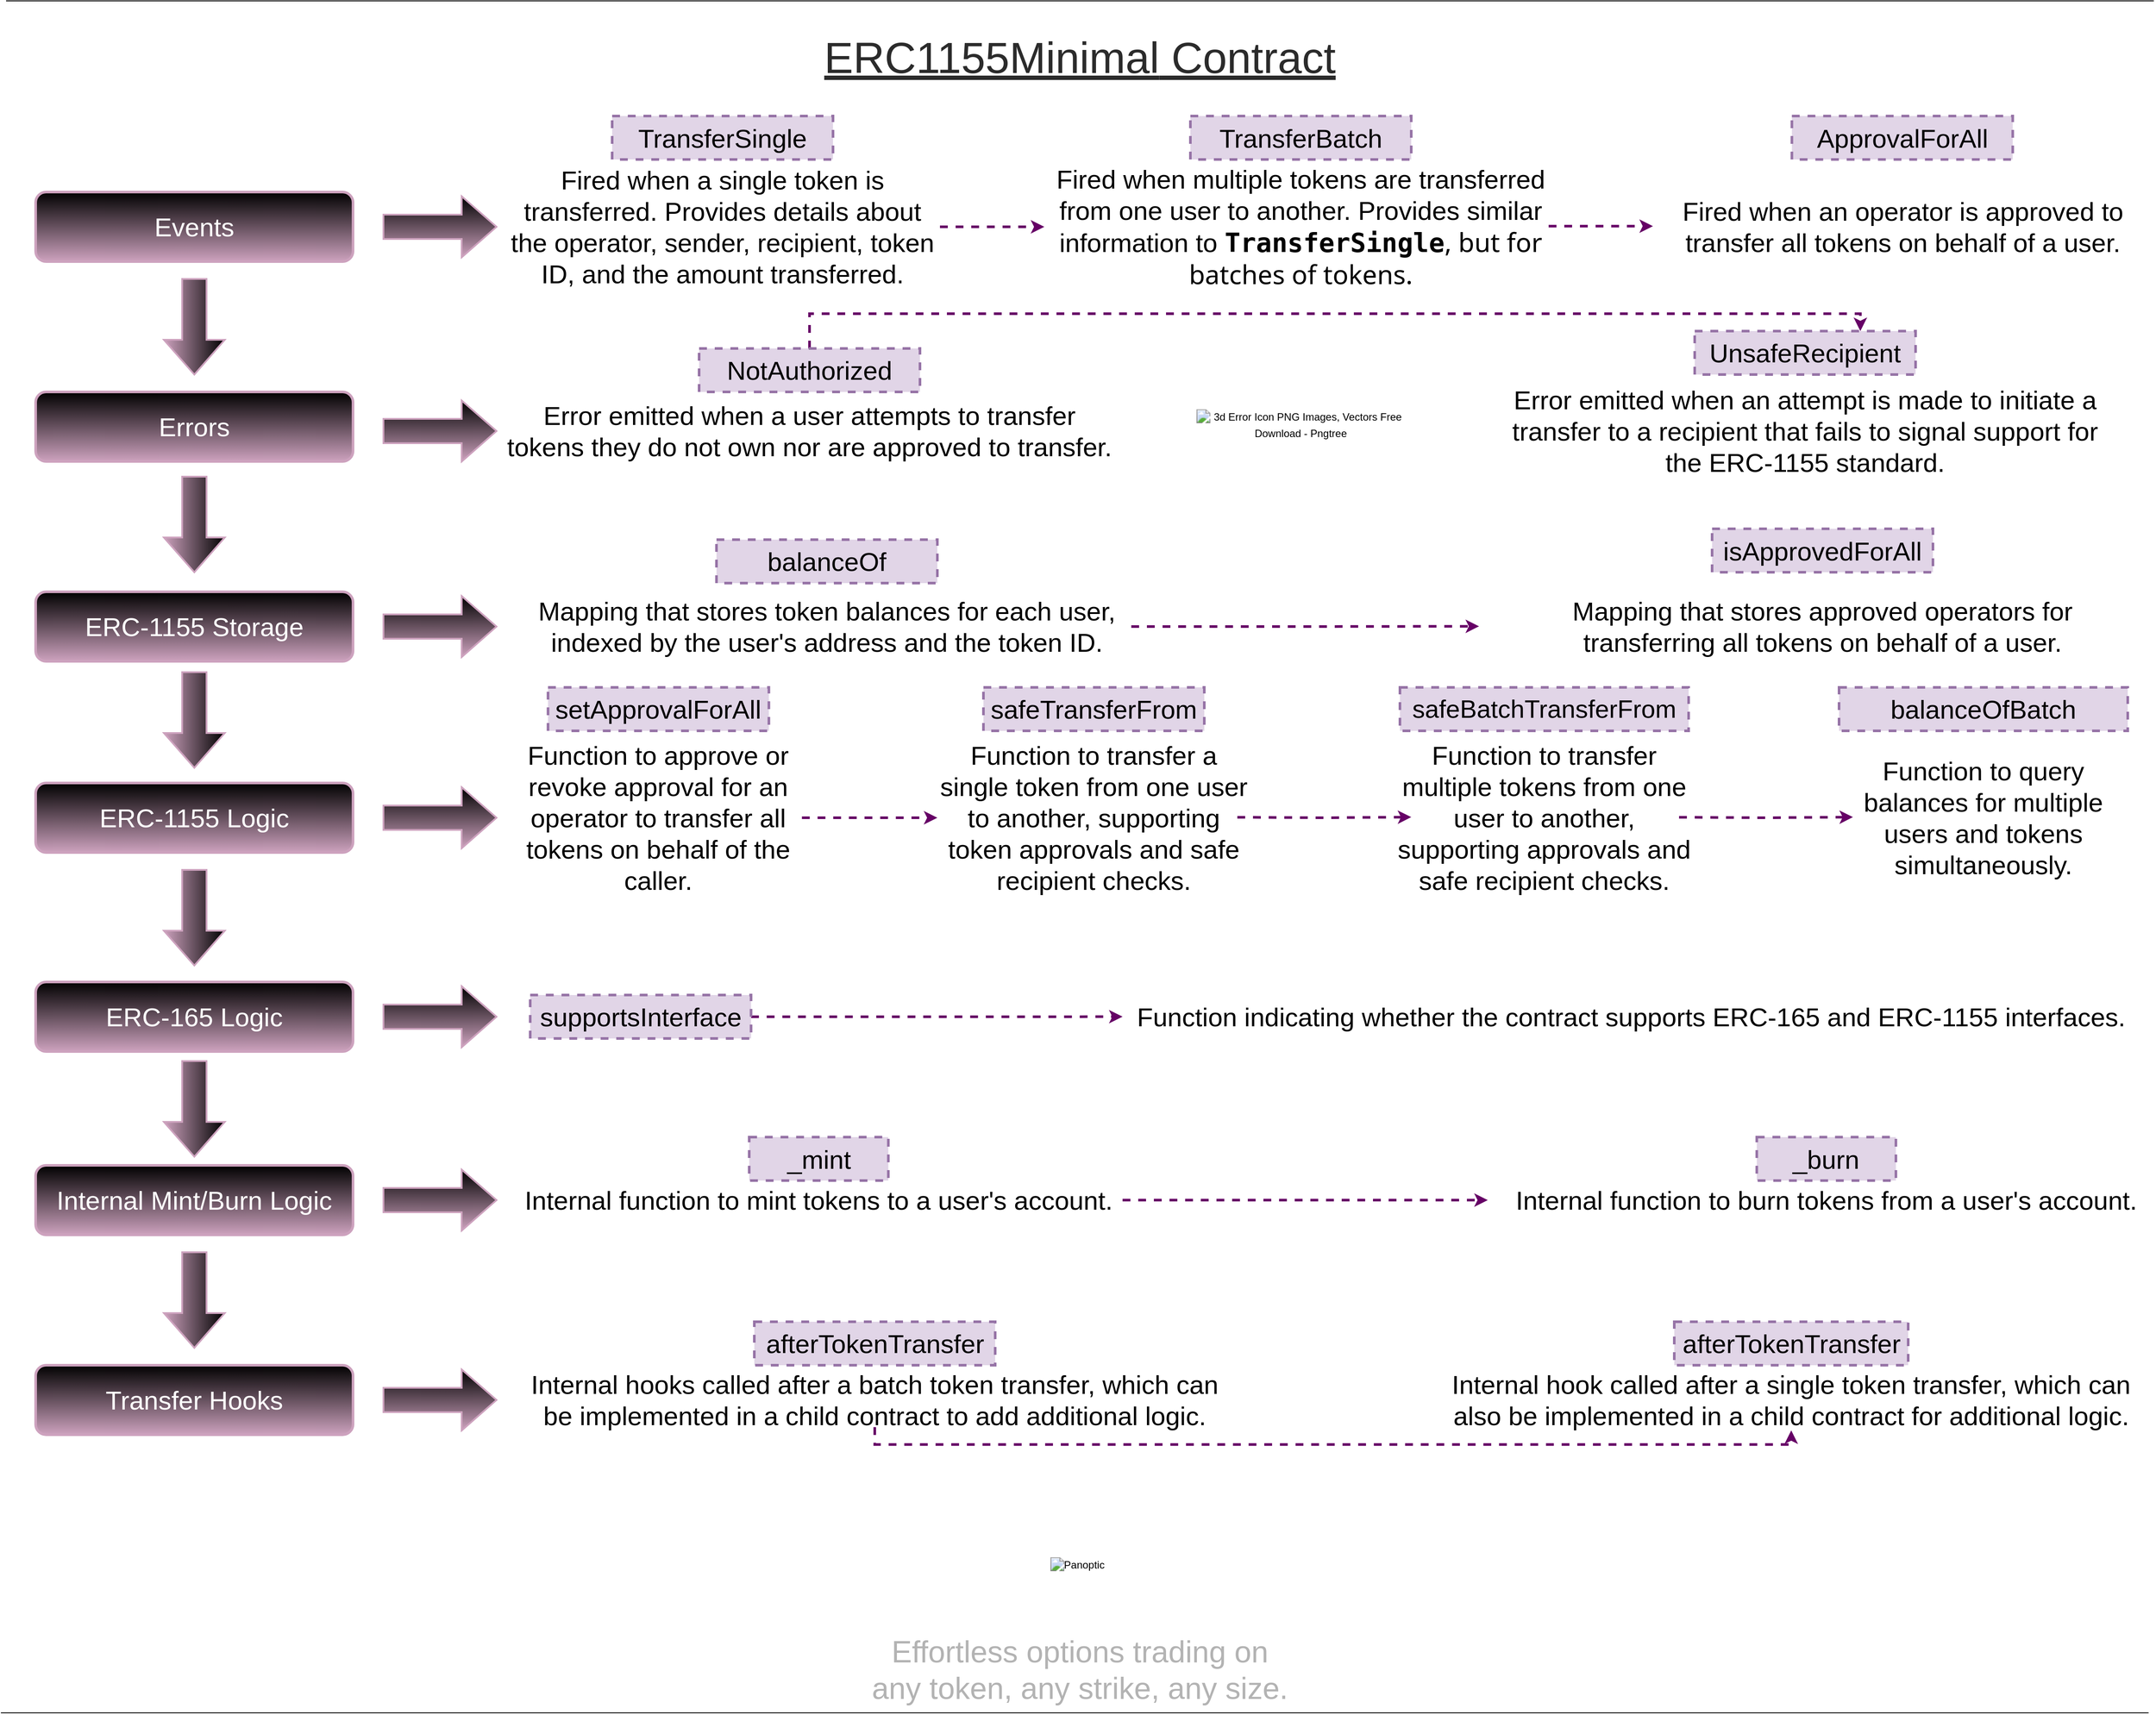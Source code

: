 <mxfile version="22.1.4" type="github">
  <diagram name="Página-1" id="RUMpiztHQp5-wmgeoceu">
    <mxGraphModel dx="2647" dy="1447" grid="1" gridSize="10" guides="1" tooltips="1" connect="1" arrows="1" fold="1" page="1" pageScale="1" pageWidth="827" pageHeight="1169" math="0" shadow="0">
      <root>
        <mxCell id="0" />
        <mxCell id="1" parent="0" />
        <mxCell id="-5qn54PH58xvQLjcYl3t-2" value="&lt;div style=&quot;&quot;&gt;&lt;div style=&quot;line-height: 19px;&quot;&gt;&lt;img alt=&quot;Panoptic&quot; src=&quot;https://code4rena.com/_next/image?url=https%3A%2F%2Fstorage.googleapis.com%2Fcdn-c4-uploads-v0%2Fuploads%2Fve7mSg8Pcp2.0&amp;amp;w=256&amp;amp;q=75&quot;&gt;&lt;br&gt;&lt;/div&gt;&lt;/div&gt;" style="text;html=1;strokeColor=none;fillColor=none;align=center;verticalAlign=middle;whiteSpace=wrap;rounded=0;" vertex="1" parent="1">
          <mxGeometry x="1108" y="1710.0" width="260" height="260" as="geometry" />
        </mxCell>
        <mxCell id="-5qn54PH58xvQLjcYl3t-3" value="&lt;font color=&quot;#b3b3b3&quot; style=&quot;font-size: 35px;&quot;&gt;Effortless options trading on any token, any strike, any size.&lt;/font&gt;" style="text;html=1;strokeColor=none;fillColor=none;align=center;verticalAlign=middle;whiteSpace=wrap;rounded=0;fontSize=11;fontFamily=Helvetica;fontColor=default;" vertex="1" parent="1">
          <mxGeometry x="998.75" y="1920" width="484" height="80" as="geometry" />
        </mxCell>
        <mxCell id="-5qn54PH58xvQLjcYl3t-4" value="&lt;font style=&quot;font-size: 30px;&quot;&gt;Events&lt;/font&gt;" style="text;html=1;strokeColor=#CDA2BE;fillColor=#000000;align=center;verticalAlign=middle;whiteSpace=wrap;rounded=1;gradientColor=#CDA2BE;strokeWidth=3;perimeterSpacing=2;shadow=0;dashed=0;fontColor=#FFFFFF;" vertex="1" parent="1">
          <mxGeometry x="40" y="260" width="365" height="80" as="geometry" />
        </mxCell>
        <mxCell id="-5qn54PH58xvQLjcYl3t-5" value="" style="html=1;shadow=0;dashed=0;align=center;verticalAlign=middle;shape=mxgraph.arrows2.arrow;dy=0.6;dx=40;direction=east;notch=0;rounded=1;fontFamily=Helvetica;fontSize=12;fontColor=#FFFFFF;fillColor=#000000;gradientColor=#CDA2BE;strokeColor=#CDA2BE;strokeWidth=2;" vertex="1" parent="1">
          <mxGeometry x="440" y="265" width="130" height="70" as="geometry" />
        </mxCell>
        <mxCell id="-5qn54PH58xvQLjcYl3t-111" style="edgeStyle=orthogonalEdgeStyle;shape=connector;rounded=0;orthogonalLoop=1;jettySize=auto;html=1;exitX=1;exitY=0.5;exitDx=0;exitDy=0;dashed=1;labelBackgroundColor=default;strokeColor=#660066;strokeWidth=3;align=center;verticalAlign=middle;fontFamily=Helvetica;fontSize=12;fontColor=#FFFFFF;endArrow=classic;" edge="1" parent="1" source="-5qn54PH58xvQLjcYl3t-6">
          <mxGeometry relative="1" as="geometry">
            <mxPoint x="1200" y="300" as="targetPoint" />
          </mxGeometry>
        </mxCell>
        <mxCell id="-5qn54PH58xvQLjcYl3t-6" value="&lt;font style=&quot;font-size: 30px;&quot;&gt; Fired when a single token is transferred. Provides details about the operator, sender, recipient, token ID, and the amount transferred.&lt;/font&gt;" style="text;html=1;strokeColor=none;fillColor=none;align=center;verticalAlign=middle;whiteSpace=wrap;rounded=0;fontSize=11;fontFamily=Helvetica;fontColor=default;" vertex="1" parent="1">
          <mxGeometry x="580" y="222.5" width="500" height="155" as="geometry" />
        </mxCell>
        <mxCell id="-5qn54PH58xvQLjcYl3t-8" value="&lt;div style=&quot;&quot;&gt;&lt;font style=&quot;font-size: 30px;&quot;&gt;TransferSingle&lt;/font&gt;&lt;br&gt;&lt;/div&gt;" style="rounded=0;whiteSpace=wrap;html=1;fontFamily=Helvetica;fontSize=11;fontColor=default;gradientColor=none;fillColor=#e1d5e7;align=center;dashed=1;strokeWidth=3;strokeColor=#9673a6;" vertex="1" parent="1">
          <mxGeometry x="703" y="172.5" width="254" height="50" as="geometry" />
        </mxCell>
        <mxCell id="-5qn54PH58xvQLjcYl3t-10" value="&lt;div style=&quot;&quot;&gt;&lt;div style=&quot;line-height: 19px;&quot;&gt;&lt;img alt=&quot;3d Error Icon PNG Images, Vectors Free Download - Pngtree&quot; src=&quot;https://encrypted-tbn0.gstatic.com/images?q=tbn:ANd9GcTNsc0tFVoRSz-FdeW8mVi-JW6qEYMs3pkCag&amp;amp;usqp=CAU&quot;&gt;&lt;br&gt;&lt;/div&gt;&lt;/div&gt;" style="text;html=1;strokeColor=none;fillColor=none;align=center;verticalAlign=middle;whiteSpace=wrap;rounded=0;" vertex="1" parent="1">
          <mxGeometry x="1374.25" y="430" width="241.5" height="195" as="geometry" />
        </mxCell>
        <mxCell id="-5qn54PH58xvQLjcYl3t-11" value="&lt;font style=&quot;&quot;&gt;&lt;font style=&quot;font-size: 50px;&quot;&gt;&lt;u style=&quot;&quot;&gt;ERC1155Minimal&lt;/u&gt;&lt;/font&gt;&lt;font size=&quot;1&quot; style=&quot;&quot;&gt;&lt;u style=&quot;font-size: 50px;&quot;&gt;&amp;nbsp;Contract&lt;/u&gt;&lt;/font&gt;&lt;br&gt;&lt;/font&gt;" style="text;html=1;strokeColor=none;fillColor=none;align=center;verticalAlign=middle;whiteSpace=wrap;rounded=0;fontColor=#2B2B2B;" vertex="1" parent="1">
          <mxGeometry x="786" y="70" width="909.5" height="70" as="geometry" />
        </mxCell>
        <mxCell id="-5qn54PH58xvQLjcYl3t-22" value="" style="html=1;shadow=0;dashed=0;align=center;verticalAlign=middle;shape=mxgraph.arrows2.arrow;dy=0.6;dx=40;direction=south;notch=0;rounded=1;fontFamily=Helvetica;fontSize=12;fontColor=#FFFFFF;fillColor=#000000;gradientColor=#CDA2BE;strokeColor=#CDA2BE;strokeWidth=2;" vertex="1" parent="1">
          <mxGeometry x="187.5" y="360" width="70" height="110" as="geometry" />
        </mxCell>
        <mxCell id="-5qn54PH58xvQLjcYl3t-23" value="&lt;font style=&quot;font-size: 30px;&quot;&gt;Errors&lt;/font&gt;" style="text;html=1;strokeColor=#CDA2BE;fillColor=#000000;align=center;verticalAlign=middle;whiteSpace=wrap;rounded=1;gradientColor=#CDA2BE;strokeWidth=3;perimeterSpacing=2;shadow=0;dashed=0;fontColor=#FFFFFF;" vertex="1" parent="1">
          <mxGeometry x="40" y="490" width="365" height="80" as="geometry" />
        </mxCell>
        <mxCell id="-5qn54PH58xvQLjcYl3t-24" value="" style="html=1;shadow=0;dashed=0;align=center;verticalAlign=middle;shape=mxgraph.arrows2.arrow;dy=0.6;dx=40;direction=east;notch=0;rounded=1;fontFamily=Helvetica;fontSize=12;fontColor=#FFFFFF;fillColor=#000000;gradientColor=#CDA2BE;strokeColor=#CDA2BE;strokeWidth=2;" vertex="1" parent="1">
          <mxGeometry x="440" y="500" width="130" height="70" as="geometry" />
        </mxCell>
        <mxCell id="-5qn54PH58xvQLjcYl3t-127" style="edgeStyle=orthogonalEdgeStyle;shape=connector;rounded=0;orthogonalLoop=1;jettySize=auto;html=1;exitX=0.5;exitY=0;exitDx=0;exitDy=0;entryX=0.75;entryY=0;entryDx=0;entryDy=0;dashed=1;labelBackgroundColor=default;strokeColor=#660066;strokeWidth=3;align=center;verticalAlign=middle;fontFamily=Helvetica;fontSize=11;fontColor=default;endArrow=classic;" edge="1" parent="1" source="-5qn54PH58xvQLjcYl3t-25" target="-5qn54PH58xvQLjcYl3t-119">
          <mxGeometry relative="1" as="geometry" />
        </mxCell>
        <mxCell id="-5qn54PH58xvQLjcYl3t-25" value="&lt;div style=&quot;&quot;&gt;&lt;font style=&quot;font-size: 30px;&quot;&gt;NotAuthorized&lt;/font&gt;&lt;br&gt;&lt;/div&gt;" style="rounded=0;whiteSpace=wrap;html=1;fontFamily=Helvetica;fontSize=11;fontColor=default;gradientColor=none;fillColor=#e1d5e7;align=center;dashed=1;strokeWidth=3;strokeColor=#9673a6;" vertex="1" parent="1">
          <mxGeometry x="803" y="440" width="254" height="50" as="geometry" />
        </mxCell>
        <mxCell id="-5qn54PH58xvQLjcYl3t-27" value="&lt;font style=&quot;font-size: 30px;&quot;&gt;Error emitted when a user attempts to transfer tokens they do not own nor are approved to transfer.&lt;/font&gt;" style="text;html=1;strokeColor=none;fillColor=none;align=center;verticalAlign=middle;whiteSpace=wrap;rounded=0;fontSize=11;fontFamily=Helvetica;fontColor=default;" vertex="1" parent="1">
          <mxGeometry x="580" y="495" width="700" height="80" as="geometry" />
        </mxCell>
        <mxCell id="-5qn54PH58xvQLjcYl3t-107" value="" style="endArrow=none;html=1;rounded=0;" edge="1" parent="1">
          <mxGeometry relative="1" as="geometry">
            <mxPoint y="2010" as="sourcePoint" />
            <mxPoint x="2470" y="2010" as="targetPoint" />
          </mxGeometry>
        </mxCell>
        <mxCell id="-5qn54PH58xvQLjcYl3t-108" value="" style="resizable=0;html=1;whiteSpace=wrap;align=right;verticalAlign=bottom;" connectable="0" vertex="1" parent="-5qn54PH58xvQLjcYl3t-107">
          <mxGeometry x="1" relative="1" as="geometry" />
        </mxCell>
        <mxCell id="-5qn54PH58xvQLjcYl3t-109" value="" style="endArrow=none;html=1;rounded=0;" edge="1" parent="1">
          <mxGeometry relative="1" as="geometry">
            <mxPoint x="6" y="40" as="sourcePoint" />
            <mxPoint x="2476" y="40" as="targetPoint" />
          </mxGeometry>
        </mxCell>
        <mxCell id="-5qn54PH58xvQLjcYl3t-110" value="" style="resizable=0;html=1;whiteSpace=wrap;align=right;verticalAlign=bottom;" connectable="0" vertex="1" parent="-5qn54PH58xvQLjcYl3t-109">
          <mxGeometry x="1" relative="1" as="geometry" />
        </mxCell>
        <mxCell id="-5qn54PH58xvQLjcYl3t-112" value="&lt;font style=&quot;font-size: 30px;&quot;&gt; Fired when multiple tokens are transferred from one user to another. Provides similar information to &lt;code style=&quot;border: 0px solid rgb(217, 217, 227); box-sizing: border-box; --tw-border-spacing-x: 0; --tw-border-spacing-y: 0; --tw-translate-x: 0; --tw-translate-y: 0; --tw-rotate: 0; --tw-skew-x: 0; --tw-skew-y: 0; --tw-scale-x: 1; --tw-scale-y: 1; --tw-pan-x: ; --tw-pan-y: ; --tw-pinch-zoom: ; --tw-scroll-snap-strictness: proximity; --tw-gradient-from-position: ; --tw-gradient-via-position: ; --tw-gradient-to-position: ; --tw-ordinal: ; --tw-slashed-zero: ; --tw-numeric-figure: ; --tw-numeric-spacing: ; --tw-numeric-fraction: ; --tw-ring-inset: ; --tw-ring-offset-width: 0px; --tw-ring-offset-color: #fff; --tw-ring-color: rgba(69,89,164,.5); --tw-ring-offset-shadow: 0 0 transparent; --tw-ring-shadow: 0 0 transparent; --tw-shadow: 0 0 transparent; --tw-shadow-colored: 0 0 transparent; --tw-blur: ; --tw-brightness: ; --tw-contrast: ; --tw-grayscale: ; --tw-hue-rotate: ; --tw-invert: ; --tw-saturate: ; --tw-sepia: ; --tw-drop-shadow: ; --tw-backdrop-blur: ; --tw-backdrop-brightness: ; --tw-backdrop-contrast: ; --tw-backdrop-grayscale: ; --tw-backdrop-hue-rotate: ; --tw-backdrop-invert: ; --tw-backdrop-opacity: ; --tw-backdrop-saturate: ; --tw-backdrop-sepia: ; font-weight: 600; text-align: left; font-family: &amp;quot;Söhne Mono&amp;quot;, Monaco, &amp;quot;Andale Mono&amp;quot;, &amp;quot;Ubuntu Mono&amp;quot;, monospace !important;&quot;&gt;TransferSingle&lt;/code&gt;&lt;span style=&quot;font-family: Söhne, ui-sans-serif, system-ui, -apple-system, &amp;quot;Segoe UI&amp;quot;, Roboto, Ubuntu, Cantarell, &amp;quot;Noto Sans&amp;quot;, sans-serif, &amp;quot;Helvetica Neue&amp;quot;, Arial, &amp;quot;Apple Color Emoji&amp;quot;, &amp;quot;Segoe UI Emoji&amp;quot;, &amp;quot;Segoe UI Symbol&amp;quot;, &amp;quot;Noto Color Emoji&amp;quot;; text-align: left;&quot;&gt;, but for batches of tokens.&lt;/span&gt;&lt;/font&gt;" style="text;html=1;strokeColor=none;fillColor=none;align=center;verticalAlign=middle;whiteSpace=wrap;rounded=0;fontSize=11;fontFamily=Helvetica;fontColor=default;" vertex="1" parent="1">
          <mxGeometry x="1210" y="227.5" width="570" height="145" as="geometry" />
        </mxCell>
        <mxCell id="-5qn54PH58xvQLjcYl3t-113" value="&lt;div style=&quot;&quot;&gt;&lt;font style=&quot;font-size: 30px;&quot;&gt;TransferBatch&lt;/font&gt;&lt;br&gt;&lt;/div&gt;" style="rounded=0;whiteSpace=wrap;html=1;fontFamily=Helvetica;fontSize=11;fontColor=default;gradientColor=none;fillColor=#e1d5e7;align=center;dashed=1;strokeWidth=3;strokeColor=#9673a6;" vertex="1" parent="1">
          <mxGeometry x="1368" y="172.5" width="254" height="50" as="geometry" />
        </mxCell>
        <mxCell id="-5qn54PH58xvQLjcYl3t-115" style="edgeStyle=orthogonalEdgeStyle;shape=connector;rounded=0;orthogonalLoop=1;jettySize=auto;html=1;exitX=1;exitY=0.5;exitDx=0;exitDy=0;dashed=1;labelBackgroundColor=default;strokeColor=#660066;strokeWidth=3;align=center;verticalAlign=middle;fontFamily=Helvetica;fontSize=12;fontColor=#FFFFFF;endArrow=classic;" edge="1" parent="1">
          <mxGeometry relative="1" as="geometry">
            <mxPoint x="1900" y="299.23" as="targetPoint" />
            <mxPoint x="1780" y="299.23" as="sourcePoint" />
          </mxGeometry>
        </mxCell>
        <mxCell id="-5qn54PH58xvQLjcYl3t-116" value="&lt;font style=&quot;font-size: 30px;&quot;&gt; Fired when an operator is approved to transfer all tokens on behalf of a user.&lt;/font&gt;" style="text;html=1;strokeColor=none;fillColor=none;align=center;verticalAlign=middle;whiteSpace=wrap;rounded=0;fontSize=11;fontFamily=Helvetica;fontColor=default;" vertex="1" parent="1">
          <mxGeometry x="1913.5" y="258.75" width="546.5" height="82.5" as="geometry" />
        </mxCell>
        <mxCell id="-5qn54PH58xvQLjcYl3t-117" value="&lt;div style=&quot;&quot;&gt;&lt;font style=&quot;font-size: 30px;&quot;&gt;ApprovalForAll&lt;/font&gt;&lt;br&gt;&lt;/div&gt;" style="rounded=0;whiteSpace=wrap;html=1;fontFamily=Helvetica;fontSize=11;fontColor=default;gradientColor=none;fillColor=#e1d5e7;align=center;dashed=1;strokeWidth=3;strokeColor=#9673a6;" vertex="1" parent="1">
          <mxGeometry x="2059.75" y="172.5" width="254" height="50" as="geometry" />
        </mxCell>
        <mxCell id="-5qn54PH58xvQLjcYl3t-118" value="&lt;font style=&quot;font-size: 30px;&quot;&gt;Error emitted when an attempt is made to initiate a transfer to a recipient that fails to signal support for the ERC-1155 standard.&lt;/font&gt;" style="text;html=1;strokeColor=none;fillColor=none;align=center;verticalAlign=middle;whiteSpace=wrap;rounded=0;fontSize=11;fontFamily=Helvetica;fontColor=default;" vertex="1" parent="1">
          <mxGeometry x="1720" y="482.5" width="710" height="105" as="geometry" />
        </mxCell>
        <mxCell id="-5qn54PH58xvQLjcYl3t-119" value="&lt;div style=&quot;&quot;&gt;&lt;font style=&quot;font-size: 30px;&quot;&gt;UnsafeRecipient&lt;/font&gt;&lt;br&gt;&lt;/div&gt;" style="rounded=0;whiteSpace=wrap;html=1;fontFamily=Helvetica;fontSize=11;fontColor=default;gradientColor=none;fillColor=#e1d5e7;align=center;dashed=1;strokeWidth=3;strokeColor=#9673a6;" vertex="1" parent="1">
          <mxGeometry x="1948" y="420" width="254" height="50" as="geometry" />
        </mxCell>
        <mxCell id="-5qn54PH58xvQLjcYl3t-120" value="" style="html=1;shadow=0;dashed=0;align=center;verticalAlign=middle;shape=mxgraph.arrows2.arrow;dy=0.6;dx=40;direction=south;notch=0;rounded=1;fontFamily=Helvetica;fontSize=12;fontColor=#FFFFFF;fillColor=#000000;gradientColor=#CDA2BE;strokeColor=#CDA2BE;strokeWidth=2;" vertex="1" parent="1">
          <mxGeometry x="187.5" y="587.5" width="70" height="110" as="geometry" />
        </mxCell>
        <mxCell id="-5qn54PH58xvQLjcYl3t-121" value="&lt;font style=&quot;font-size: 30px;&quot;&gt;ERC-1155 Storage&lt;/font&gt;" style="text;html=1;strokeColor=#CDA2BE;fillColor=#000000;align=center;verticalAlign=middle;whiteSpace=wrap;rounded=1;gradientColor=#CDA2BE;strokeWidth=3;perimeterSpacing=2;shadow=0;dashed=0;fontColor=#FFFFFF;" vertex="1" parent="1">
          <mxGeometry x="40" y="720" width="365" height="80" as="geometry" />
        </mxCell>
        <mxCell id="-5qn54PH58xvQLjcYl3t-122" value="" style="html=1;shadow=0;dashed=0;align=center;verticalAlign=middle;shape=mxgraph.arrows2.arrow;dy=0.6;dx=40;direction=east;notch=0;rounded=1;fontFamily=Helvetica;fontSize=12;fontColor=#FFFFFF;fillColor=#000000;gradientColor=#CDA2BE;strokeColor=#CDA2BE;strokeWidth=2;" vertex="1" parent="1">
          <mxGeometry x="440" y="725" width="130" height="70" as="geometry" />
        </mxCell>
        <mxCell id="-5qn54PH58xvQLjcYl3t-123" value="&lt;div style=&quot;&quot;&gt;&lt;font style=&quot;font-size: 30px;&quot;&gt;balanceOf&lt;/font&gt;&lt;br&gt;&lt;/div&gt;" style="rounded=0;whiteSpace=wrap;html=1;fontFamily=Helvetica;fontSize=11;fontColor=default;gradientColor=none;fillColor=#e1d5e7;align=center;dashed=1;strokeWidth=3;strokeColor=#9673a6;" vertex="1" parent="1">
          <mxGeometry x="823" y="660" width="254" height="50" as="geometry" />
        </mxCell>
        <mxCell id="-5qn54PH58xvQLjcYl3t-125" style="edgeStyle=orthogonalEdgeStyle;shape=connector;rounded=0;orthogonalLoop=1;jettySize=auto;html=1;exitX=1;exitY=0.5;exitDx=0;exitDy=0;dashed=1;labelBackgroundColor=default;strokeColor=#660066;strokeWidth=3;align=center;verticalAlign=middle;fontFamily=Helvetica;fontSize=11;fontColor=default;endArrow=classic;" edge="1" parent="1" source="-5qn54PH58xvQLjcYl3t-124">
          <mxGeometry relative="1" as="geometry">
            <mxPoint x="1700" y="759.692" as="targetPoint" />
          </mxGeometry>
        </mxCell>
        <mxCell id="-5qn54PH58xvQLjcYl3t-124" value="&lt;font style=&quot;font-size: 30px;&quot;&gt;Mapping that stores token balances for each user, indexed by the user&#39;s address and the token ID.&lt;/font&gt;" style="text;html=1;strokeColor=none;fillColor=none;align=center;verticalAlign=middle;whiteSpace=wrap;rounded=0;fontSize=11;fontFamily=Helvetica;fontColor=default;" vertex="1" parent="1">
          <mxGeometry x="600" y="720" width="700" height="80" as="geometry" />
        </mxCell>
        <mxCell id="-5qn54PH58xvQLjcYl3t-126" value="&lt;font style=&quot;font-size: 30px;&quot;&gt;Mapping that stores approved operators for transferring all tokens on behalf of a user.&lt;/font&gt;" style="text;html=1;strokeColor=none;fillColor=none;align=center;verticalAlign=middle;whiteSpace=wrap;rounded=0;fontSize=11;fontFamily=Helvetica;fontColor=default;" vertex="1" parent="1">
          <mxGeometry x="1740" y="707.5" width="710" height="105" as="geometry" />
        </mxCell>
        <mxCell id="-5qn54PH58xvQLjcYl3t-128" value="&lt;div style=&quot;&quot;&gt;&lt;font style=&quot;font-size: 30px;&quot;&gt;isApprovedForAll&lt;/font&gt;&lt;br&gt;&lt;/div&gt;" style="rounded=0;whiteSpace=wrap;html=1;fontFamily=Helvetica;fontSize=11;fontColor=default;gradientColor=none;fillColor=#e1d5e7;align=center;dashed=1;strokeWidth=3;strokeColor=#9673a6;" vertex="1" parent="1">
          <mxGeometry x="1968" y="647.5" width="254" height="50" as="geometry" />
        </mxCell>
        <mxCell id="-5qn54PH58xvQLjcYl3t-129" value="" style="html=1;shadow=0;dashed=0;align=center;verticalAlign=middle;shape=mxgraph.arrows2.arrow;dy=0.6;dx=40;direction=south;notch=0;rounded=1;fontFamily=Helvetica;fontSize=12;fontColor=#FFFFFF;fillColor=#000000;gradientColor=#CDA2BE;strokeColor=#CDA2BE;strokeWidth=2;" vertex="1" parent="1">
          <mxGeometry x="187.5" y="812.5" width="70" height="110" as="geometry" />
        </mxCell>
        <mxCell id="-5qn54PH58xvQLjcYl3t-130" value="&lt;font style=&quot;font-size: 30px;&quot;&gt;ERC-1155 Logic&lt;/font&gt;" style="text;html=1;strokeColor=#CDA2BE;fillColor=#000000;align=center;verticalAlign=middle;whiteSpace=wrap;rounded=1;gradientColor=#CDA2BE;strokeWidth=3;perimeterSpacing=2;shadow=0;dashed=0;fontColor=#FFFFFF;" vertex="1" parent="1">
          <mxGeometry x="40" y="940" width="365" height="80" as="geometry" />
        </mxCell>
        <mxCell id="-5qn54PH58xvQLjcYl3t-131" value="" style="html=1;shadow=0;dashed=0;align=center;verticalAlign=middle;shape=mxgraph.arrows2.arrow;dy=0.6;dx=40;direction=east;notch=0;rounded=1;fontFamily=Helvetica;fontSize=12;fontColor=#FFFFFF;fillColor=#000000;gradientColor=#CDA2BE;strokeColor=#CDA2BE;strokeWidth=2;" vertex="1" parent="1">
          <mxGeometry x="440" y="945" width="130" height="70" as="geometry" />
        </mxCell>
        <mxCell id="-5qn54PH58xvQLjcYl3t-134" style="edgeStyle=orthogonalEdgeStyle;shape=connector;rounded=0;orthogonalLoop=1;jettySize=auto;html=1;exitX=1;exitY=0.5;exitDx=0;exitDy=0;dashed=1;labelBackgroundColor=default;strokeColor=#660066;strokeWidth=3;align=center;verticalAlign=middle;fontFamily=Helvetica;fontSize=11;fontColor=default;endArrow=classic;entryX=0;entryY=0.5;entryDx=0;entryDy=0;" edge="1" parent="1" source="-5qn54PH58xvQLjcYl3t-132" target="-5qn54PH58xvQLjcYl3t-135">
          <mxGeometry relative="1" as="geometry">
            <mxPoint x="1040" y="980" as="targetPoint" />
          </mxGeometry>
        </mxCell>
        <mxCell id="-5qn54PH58xvQLjcYl3t-132" value="&lt;font style=&quot;font-size: 30px;&quot;&gt;Function to approve or revoke approval for an operator to transfer all tokens on behalf of the caller.&lt;/font&gt;" style="text;html=1;strokeColor=none;fillColor=none;align=center;verticalAlign=middle;whiteSpace=wrap;rounded=0;fontSize=11;fontFamily=Helvetica;fontColor=default;" vertex="1" parent="1">
          <mxGeometry x="591.25" y="892.5" width="330" height="175" as="geometry" />
        </mxCell>
        <mxCell id="-5qn54PH58xvQLjcYl3t-133" value="&lt;div style=&quot;&quot;&gt;&lt;font style=&quot;font-size: 30px;&quot;&gt;setApprovalForAll&lt;/font&gt;&lt;br&gt;&lt;/div&gt;" style="rounded=0;whiteSpace=wrap;html=1;fontFamily=Helvetica;fontSize=11;fontColor=default;gradientColor=none;fillColor=#e1d5e7;align=center;dashed=1;strokeWidth=3;strokeColor=#9673a6;" vertex="1" parent="1">
          <mxGeometry x="629.25" y="830" width="254" height="50" as="geometry" />
        </mxCell>
        <mxCell id="-5qn54PH58xvQLjcYl3t-135" value="&lt;font style=&quot;font-size: 30px;&quot;&gt;Function to transfer a single token from one user to another, supporting token approvals and safe recipient checks.&lt;/font&gt;" style="text;html=1;strokeColor=none;fillColor=none;align=center;verticalAlign=middle;whiteSpace=wrap;rounded=0;fontSize=11;fontFamily=Helvetica;fontColor=default;" vertex="1" parent="1">
          <mxGeometry x="1077" y="892.5" width="360" height="175" as="geometry" />
        </mxCell>
        <mxCell id="-5qn54PH58xvQLjcYl3t-136" value="&lt;div style=&quot;&quot;&gt;&lt;font style=&quot;font-size: 30px;&quot;&gt;safeTransferFrom&lt;/font&gt;&lt;br&gt;&lt;/div&gt;" style="rounded=0;whiteSpace=wrap;html=1;fontFamily=Helvetica;fontSize=11;fontColor=default;gradientColor=none;fillColor=#e1d5e7;align=center;dashed=1;strokeWidth=3;strokeColor=#9673a6;" vertex="1" parent="1">
          <mxGeometry x="1130" y="830" width="254" height="50" as="geometry" />
        </mxCell>
        <mxCell id="-5qn54PH58xvQLjcYl3t-139" value="&lt;font style=&quot;font-size: 30px;&quot;&gt;Function to transfer multiple tokens from one user to another, supporting approvals and safe recipient checks.&lt;/font&gt;" style="text;html=1;strokeColor=none;fillColor=none;align=center;verticalAlign=middle;whiteSpace=wrap;rounded=0;fontSize=11;fontFamily=Helvetica;fontColor=default;" vertex="1" parent="1">
          <mxGeometry x="1600" y="892.5" width="350" height="175" as="geometry" />
        </mxCell>
        <mxCell id="-5qn54PH58xvQLjcYl3t-141" value="&lt;div style=&quot;&quot;&gt;&lt;font style=&quot;font-size: 29px;&quot;&gt;safeBatchTransferFrom&lt;/font&gt;&lt;br&gt;&lt;/div&gt;" style="rounded=0;whiteSpace=wrap;html=1;fontFamily=Helvetica;fontSize=11;fontColor=default;gradientColor=none;fillColor=#e1d5e7;align=center;dashed=1;strokeWidth=3;strokeColor=#9673a6;" vertex="1" parent="1">
          <mxGeometry x="1609" y="830" width="332" height="50" as="geometry" />
        </mxCell>
        <mxCell id="-5qn54PH58xvQLjcYl3t-142" style="edgeStyle=orthogonalEdgeStyle;shape=connector;rounded=0;orthogonalLoop=1;jettySize=auto;html=1;exitX=1;exitY=0.5;exitDx=0;exitDy=0;dashed=1;labelBackgroundColor=default;strokeColor=#660066;strokeWidth=3;align=center;verticalAlign=middle;fontFamily=Helvetica;fontSize=11;fontColor=default;endArrow=classic;" edge="1" parent="1">
          <mxGeometry relative="1" as="geometry">
            <mxPoint x="2130" y="979.23" as="targetPoint" />
            <mxPoint x="1930" y="979.46" as="sourcePoint" />
          </mxGeometry>
        </mxCell>
        <mxCell id="-5qn54PH58xvQLjcYl3t-143" value="&lt;font style=&quot;font-size: 30px;&quot;&gt;Function to query balances for multiple users and tokens simultaneously.&lt;/font&gt;" style="text;html=1;strokeColor=none;fillColor=none;align=center;verticalAlign=middle;whiteSpace=wrap;rounded=0;fontSize=11;fontFamily=Helvetica;fontColor=default;" vertex="1" parent="1">
          <mxGeometry x="2140" y="890" width="280" height="180" as="geometry" />
        </mxCell>
        <mxCell id="-5qn54PH58xvQLjcYl3t-144" value="&lt;div style=&quot;&quot;&gt;&lt;font style=&quot;font-size: 30px;&quot;&gt;balanceOfBatch&lt;/font&gt;&lt;br&gt;&lt;/div&gt;" style="rounded=0;whiteSpace=wrap;html=1;fontFamily=Helvetica;fontSize=11;fontColor=default;gradientColor=none;fillColor=#e1d5e7;align=center;dashed=1;strokeWidth=3;strokeColor=#9673a6;" vertex="1" parent="1">
          <mxGeometry x="2114" y="830" width="332" height="50" as="geometry" />
        </mxCell>
        <mxCell id="-5qn54PH58xvQLjcYl3t-145" style="edgeStyle=orthogonalEdgeStyle;shape=connector;rounded=0;orthogonalLoop=1;jettySize=auto;html=1;exitX=1;exitY=0.5;exitDx=0;exitDy=0;dashed=1;labelBackgroundColor=default;strokeColor=#660066;strokeWidth=3;align=center;verticalAlign=middle;fontFamily=Helvetica;fontSize=11;fontColor=default;endArrow=classic;" edge="1" parent="1">
          <mxGeometry relative="1" as="geometry">
            <mxPoint x="1622" y="979.23" as="targetPoint" />
            <mxPoint x="1422" y="979.46" as="sourcePoint" />
          </mxGeometry>
        </mxCell>
        <mxCell id="-5qn54PH58xvQLjcYl3t-146" value="" style="html=1;shadow=0;dashed=0;align=center;verticalAlign=middle;shape=mxgraph.arrows2.arrow;dy=0.6;dx=40;direction=south;notch=0;rounded=1;fontFamily=Helvetica;fontSize=12;fontColor=#FFFFFF;fillColor=#000000;gradientColor=#CDA2BE;strokeColor=#CDA2BE;strokeWidth=2;" vertex="1" parent="1">
          <mxGeometry x="187.5" y="1040" width="70" height="110" as="geometry" />
        </mxCell>
        <mxCell id="-5qn54PH58xvQLjcYl3t-147" value="&lt;font style=&quot;font-size: 30px;&quot;&gt;ERC-165 Logic&lt;/font&gt;" style="text;html=1;strokeColor=#CDA2BE;fillColor=#000000;align=center;verticalAlign=middle;whiteSpace=wrap;rounded=1;gradientColor=#CDA2BE;strokeWidth=3;perimeterSpacing=2;shadow=0;dashed=0;fontColor=#FFFFFF;" vertex="1" parent="1">
          <mxGeometry x="40" y="1169" width="365" height="80" as="geometry" />
        </mxCell>
        <mxCell id="-5qn54PH58xvQLjcYl3t-148" value="" style="html=1;shadow=0;dashed=0;align=center;verticalAlign=middle;shape=mxgraph.arrows2.arrow;dy=0.6;dx=40;direction=east;notch=0;rounded=1;fontFamily=Helvetica;fontSize=12;fontColor=#FFFFFF;fillColor=#000000;gradientColor=#CDA2BE;strokeColor=#CDA2BE;strokeWidth=2;" vertex="1" parent="1">
          <mxGeometry x="440" y="1174" width="130" height="70" as="geometry" />
        </mxCell>
        <mxCell id="-5qn54PH58xvQLjcYl3t-150" style="edgeStyle=orthogonalEdgeStyle;shape=connector;rounded=0;orthogonalLoop=1;jettySize=auto;html=1;exitX=1;exitY=0.5;exitDx=0;exitDy=0;dashed=1;labelBackgroundColor=default;strokeColor=#660066;strokeWidth=3;align=center;verticalAlign=middle;fontFamily=Helvetica;fontSize=11;fontColor=default;endArrow=classic;" edge="1" parent="1" source="-5qn54PH58xvQLjcYl3t-149">
          <mxGeometry relative="1" as="geometry">
            <mxPoint x="1290" y="1208.923" as="targetPoint" />
          </mxGeometry>
        </mxCell>
        <mxCell id="-5qn54PH58xvQLjcYl3t-149" value="&lt;div style=&quot;&quot;&gt;&lt;font style=&quot;font-size: 30px;&quot;&gt;supportsInterface&lt;/font&gt;&lt;br&gt;&lt;/div&gt;" style="rounded=0;whiteSpace=wrap;html=1;fontFamily=Helvetica;fontSize=11;fontColor=default;gradientColor=none;fillColor=#e1d5e7;align=center;dashed=1;strokeWidth=3;strokeColor=#9673a6;" vertex="1" parent="1">
          <mxGeometry x="608.75" y="1184" width="254" height="50" as="geometry" />
        </mxCell>
        <mxCell id="-5qn54PH58xvQLjcYl3t-151" value="&lt;font style=&quot;font-size: 30px;&quot;&gt;Function indicating whether the contract supports ERC-165 and ERC-1155 interfaces.&lt;/font&gt;" style="text;html=1;strokeColor=none;fillColor=none;align=center;verticalAlign=middle;whiteSpace=wrap;rounded=0;fontSize=11;fontFamily=Helvetica;fontColor=default;" vertex="1" parent="1">
          <mxGeometry x="1300" y="1176.5" width="1150" height="65" as="geometry" />
        </mxCell>
        <mxCell id="-5qn54PH58xvQLjcYl3t-152" value="" style="html=1;shadow=0;dashed=0;align=center;verticalAlign=middle;shape=mxgraph.arrows2.arrow;dy=0.6;dx=40;direction=south;notch=0;rounded=1;fontFamily=Helvetica;fontSize=12;fontColor=#FFFFFF;fillColor=#000000;gradientColor=#CDA2BE;strokeColor=#CDA2BE;strokeWidth=2;" vertex="1" parent="1">
          <mxGeometry x="187.5" y="1260" width="70" height="110" as="geometry" />
        </mxCell>
        <mxCell id="-5qn54PH58xvQLjcYl3t-153" value="&lt;font style=&quot;font-size: 30px;&quot;&gt;Internal Mint/Burn Logic&lt;/font&gt;" style="text;html=1;strokeColor=#CDA2BE;fillColor=#000000;align=center;verticalAlign=middle;whiteSpace=wrap;rounded=1;gradientColor=#CDA2BE;strokeWidth=3;perimeterSpacing=2;shadow=0;dashed=0;fontColor=#FFFFFF;" vertex="1" parent="1">
          <mxGeometry x="40" y="1380" width="365" height="80" as="geometry" />
        </mxCell>
        <mxCell id="-5qn54PH58xvQLjcYl3t-154" value="" style="html=1;shadow=0;dashed=0;align=center;verticalAlign=middle;shape=mxgraph.arrows2.arrow;dy=0.6;dx=40;direction=east;notch=0;rounded=1;fontFamily=Helvetica;fontSize=12;fontColor=#FFFFFF;fillColor=#000000;gradientColor=#CDA2BE;strokeColor=#CDA2BE;strokeWidth=2;" vertex="1" parent="1">
          <mxGeometry x="440" y="1385" width="130" height="70" as="geometry" />
        </mxCell>
        <mxCell id="-5qn54PH58xvQLjcYl3t-155" value="&lt;div style=&quot;&quot;&gt;&lt;font style=&quot;font-size: 30px;&quot;&gt;_mint&lt;/font&gt;&lt;br&gt;&lt;/div&gt;" style="rounded=0;whiteSpace=wrap;html=1;fontFamily=Helvetica;fontSize=11;fontColor=default;gradientColor=none;fillColor=#e1d5e7;align=center;dashed=1;strokeWidth=3;strokeColor=#9673a6;" vertex="1" parent="1">
          <mxGeometry x="860.63" y="1347.5" width="160" height="50" as="geometry" />
        </mxCell>
        <mxCell id="-5qn54PH58xvQLjcYl3t-157" style="edgeStyle=orthogonalEdgeStyle;shape=connector;rounded=0;orthogonalLoop=1;jettySize=auto;html=1;exitX=1;exitY=0.5;exitDx=0;exitDy=0;dashed=1;labelBackgroundColor=default;strokeColor=#660066;strokeWidth=3;align=center;verticalAlign=middle;fontFamily=Helvetica;fontSize=11;fontColor=default;endArrow=classic;" edge="1" parent="1" source="-5qn54PH58xvQLjcYl3t-156">
          <mxGeometry relative="1" as="geometry">
            <mxPoint x="1710" y="1420" as="targetPoint" />
          </mxGeometry>
        </mxCell>
        <mxCell id="-5qn54PH58xvQLjcYl3t-156" value="&lt;font style=&quot;font-size: 30px;&quot;&gt;Internal function to mint tokens to a user&#39;s account.&lt;/font&gt;" style="text;html=1;strokeColor=none;fillColor=none;align=center;verticalAlign=middle;whiteSpace=wrap;rounded=0;fontSize=11;fontFamily=Helvetica;fontColor=default;" vertex="1" parent="1">
          <mxGeometry x="591.25" y="1397.5" width="698.75" height="45" as="geometry" />
        </mxCell>
        <mxCell id="-5qn54PH58xvQLjcYl3t-158" value="&lt;font style=&quot;font-size: 30px;&quot;&gt; Internal function to burn tokens from a user&#39;s account.&lt;/font&gt;" style="text;html=1;strokeColor=none;fillColor=none;align=center;verticalAlign=middle;whiteSpace=wrap;rounded=0;fontSize=11;fontFamily=Helvetica;fontColor=default;" vertex="1" parent="1">
          <mxGeometry x="1730" y="1397.5" width="738.75" height="45" as="geometry" />
        </mxCell>
        <mxCell id="-5qn54PH58xvQLjcYl3t-159" value="&lt;div style=&quot;&quot;&gt;&lt;font style=&quot;font-size: 30px;&quot;&gt;_burn&lt;/font&gt;&lt;br&gt;&lt;/div&gt;" style="rounded=0;whiteSpace=wrap;html=1;fontFamily=Helvetica;fontSize=11;fontColor=default;gradientColor=none;fillColor=#e1d5e7;align=center;dashed=1;strokeWidth=3;strokeColor=#9673a6;" vertex="1" parent="1">
          <mxGeometry x="2019.38" y="1347.5" width="160" height="50" as="geometry" />
        </mxCell>
        <mxCell id="-5qn54PH58xvQLjcYl3t-160" value="" style="html=1;shadow=0;dashed=0;align=center;verticalAlign=middle;shape=mxgraph.arrows2.arrow;dy=0.6;dx=40;direction=south;notch=0;rounded=1;fontFamily=Helvetica;fontSize=12;fontColor=#FFFFFF;fillColor=#000000;gradientColor=#CDA2BE;strokeColor=#CDA2BE;strokeWidth=2;" vertex="1" parent="1">
          <mxGeometry x="187.5" y="1480" width="70" height="110" as="geometry" />
        </mxCell>
        <mxCell id="-5qn54PH58xvQLjcYl3t-161" value="&lt;font style=&quot;font-size: 30px;&quot;&gt;Transfer Hooks&lt;/font&gt;" style="text;html=1;strokeColor=#CDA2BE;fillColor=#000000;align=center;verticalAlign=middle;whiteSpace=wrap;rounded=1;gradientColor=#CDA2BE;strokeWidth=3;perimeterSpacing=2;shadow=0;dashed=0;fontColor=#FFFFFF;" vertex="1" parent="1">
          <mxGeometry x="40" y="1610" width="365" height="80" as="geometry" />
        </mxCell>
        <mxCell id="-5qn54PH58xvQLjcYl3t-162" value="" style="html=1;shadow=0;dashed=0;align=center;verticalAlign=middle;shape=mxgraph.arrows2.arrow;dy=0.6;dx=40;direction=east;notch=0;rounded=1;fontFamily=Helvetica;fontSize=12;fontColor=#FFFFFF;fillColor=#000000;gradientColor=#CDA2BE;strokeColor=#CDA2BE;strokeWidth=2;" vertex="1" parent="1">
          <mxGeometry x="440" y="1615" width="130" height="70" as="geometry" />
        </mxCell>
        <mxCell id="-5qn54PH58xvQLjcYl3t-168" style="edgeStyle=orthogonalEdgeStyle;shape=connector;rounded=0;orthogonalLoop=1;jettySize=auto;html=1;exitX=0.5;exitY=1;exitDx=0;exitDy=0;entryX=0.5;entryY=1;entryDx=0;entryDy=0;dashed=1;labelBackgroundColor=default;strokeColor=#660066;strokeWidth=3;align=center;verticalAlign=middle;fontFamily=Helvetica;fontSize=11;fontColor=default;endArrow=classic;" edge="1" parent="1" source="-5qn54PH58xvQLjcYl3t-163" target="-5qn54PH58xvQLjcYl3t-166">
          <mxGeometry relative="1" as="geometry" />
        </mxCell>
        <mxCell id="-5qn54PH58xvQLjcYl3t-163" value="&lt;font style=&quot;font-size: 30px;&quot;&gt;Internal hooks called after a batch token transfer, which can be implemented in a child contract to add additional logic.&lt;/font&gt;" style="text;html=1;strokeColor=none;fillColor=none;align=center;verticalAlign=middle;whiteSpace=wrap;rounded=0;fontSize=11;fontFamily=Helvetica;fontColor=default;" vertex="1" parent="1">
          <mxGeometry x="600" y="1618.75" width="810" height="62.5" as="geometry" />
        </mxCell>
        <mxCell id="-5qn54PH58xvQLjcYl3t-164" value="&lt;div style=&quot;&quot;&gt;&lt;font style=&quot;font-size: 30px;&quot;&gt;afterTokenTransfer&lt;/font&gt;&lt;br&gt;&lt;/div&gt;" style="rounded=0;whiteSpace=wrap;html=1;fontFamily=Helvetica;fontSize=11;fontColor=default;gradientColor=none;fillColor=#e1d5e7;align=center;dashed=1;strokeWidth=3;strokeColor=#9673a6;" vertex="1" parent="1">
          <mxGeometry x="866.5" y="1560" width="277" height="50" as="geometry" />
        </mxCell>
        <mxCell id="-5qn54PH58xvQLjcYl3t-166" value="&lt;font style=&quot;font-size: 30px;&quot;&gt; Internal hook called after a single token transfer, which can also be implemented in a child contract for additional logic.&lt;/font&gt;" style="text;html=1;strokeColor=none;fillColor=none;align=center;verticalAlign=middle;whiteSpace=wrap;rounded=0;fontSize=11;fontFamily=Helvetica;fontColor=default;" vertex="1" parent="1">
          <mxGeometry x="1654" y="1615" width="810" height="70" as="geometry" />
        </mxCell>
        <mxCell id="-5qn54PH58xvQLjcYl3t-167" value="&lt;div style=&quot;&quot;&gt;&lt;font style=&quot;font-size: 30px;&quot;&gt;afterTokenTransfer&lt;/font&gt;&lt;br&gt;&lt;/div&gt;" style="rounded=0;whiteSpace=wrap;html=1;fontFamily=Helvetica;fontSize=11;fontColor=default;gradientColor=none;fillColor=#e1d5e7;align=center;dashed=1;strokeWidth=3;strokeColor=#9673a6;" vertex="1" parent="1">
          <mxGeometry x="1924.5" y="1560" width="269" height="50" as="geometry" />
        </mxCell>
      </root>
    </mxGraphModel>
  </diagram>
</mxfile>
